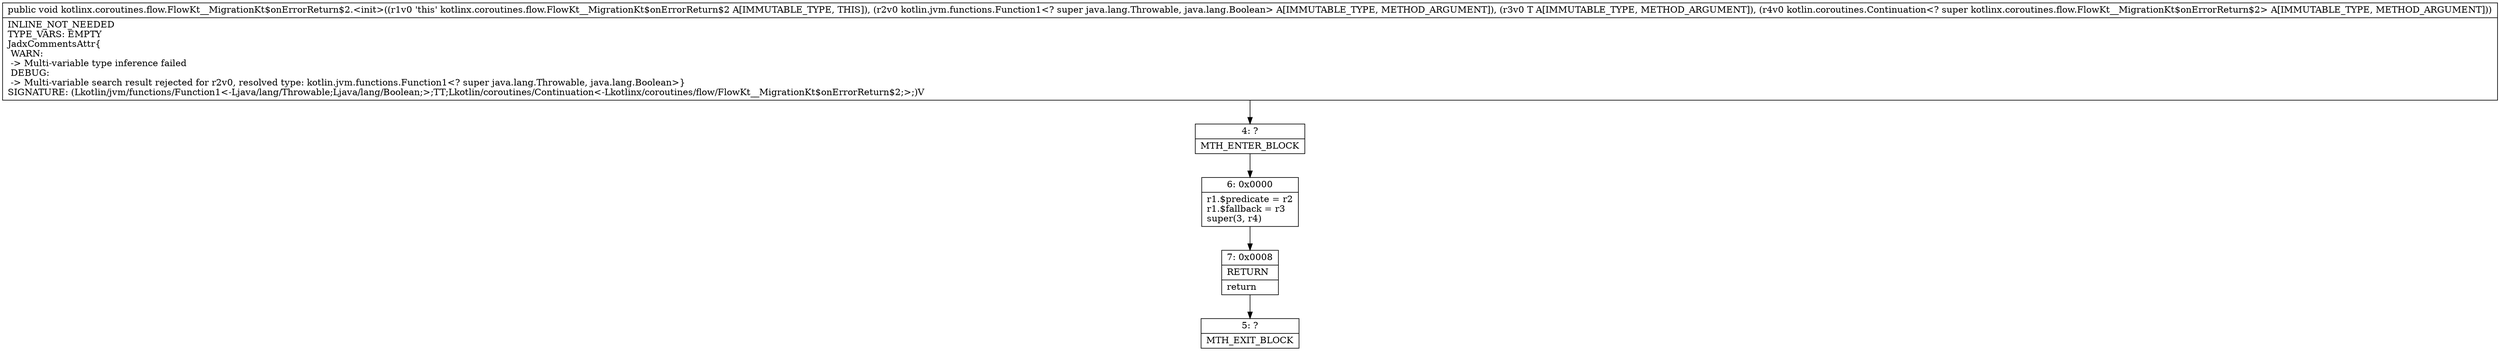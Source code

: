digraph "CFG forkotlinx.coroutines.flow.FlowKt__MigrationKt$onErrorReturn$2.\<init\>(Lkotlin\/jvm\/functions\/Function1;Ljava\/lang\/Object;Lkotlin\/coroutines\/Continuation;)V" {
Node_4 [shape=record,label="{4\:\ ?|MTH_ENTER_BLOCK\l}"];
Node_6 [shape=record,label="{6\:\ 0x0000|r1.$predicate = r2\lr1.$fallback = r3\lsuper(3, r4)\l}"];
Node_7 [shape=record,label="{7\:\ 0x0008|RETURN\l|return\l}"];
Node_5 [shape=record,label="{5\:\ ?|MTH_EXIT_BLOCK\l}"];
MethodNode[shape=record,label="{public void kotlinx.coroutines.flow.FlowKt__MigrationKt$onErrorReturn$2.\<init\>((r1v0 'this' kotlinx.coroutines.flow.FlowKt__MigrationKt$onErrorReturn$2 A[IMMUTABLE_TYPE, THIS]), (r2v0 kotlin.jvm.functions.Function1\<? super java.lang.Throwable, java.lang.Boolean\> A[IMMUTABLE_TYPE, METHOD_ARGUMENT]), (r3v0 T A[IMMUTABLE_TYPE, METHOD_ARGUMENT]), (r4v0 kotlin.coroutines.Continuation\<? super kotlinx.coroutines.flow.FlowKt__MigrationKt$onErrorReturn$2\> A[IMMUTABLE_TYPE, METHOD_ARGUMENT]))  | INLINE_NOT_NEEDED\lTYPE_VARS: EMPTY\lJadxCommentsAttr\{\l WARN: \l \-\> Multi\-variable type inference failed\l DEBUG: \l \-\> Multi\-variable search result rejected for r2v0, resolved type: kotlin.jvm.functions.Function1\<? super java.lang.Throwable, java.lang.Boolean\>\}\lSIGNATURE: (Lkotlin\/jvm\/functions\/Function1\<\-Ljava\/lang\/Throwable;Ljava\/lang\/Boolean;\>;TT;Lkotlin\/coroutines\/Continuation\<\-Lkotlinx\/coroutines\/flow\/FlowKt__MigrationKt$onErrorReturn$2;\>;)V\l}"];
MethodNode -> Node_4;Node_4 -> Node_6;
Node_6 -> Node_7;
Node_7 -> Node_5;
}

